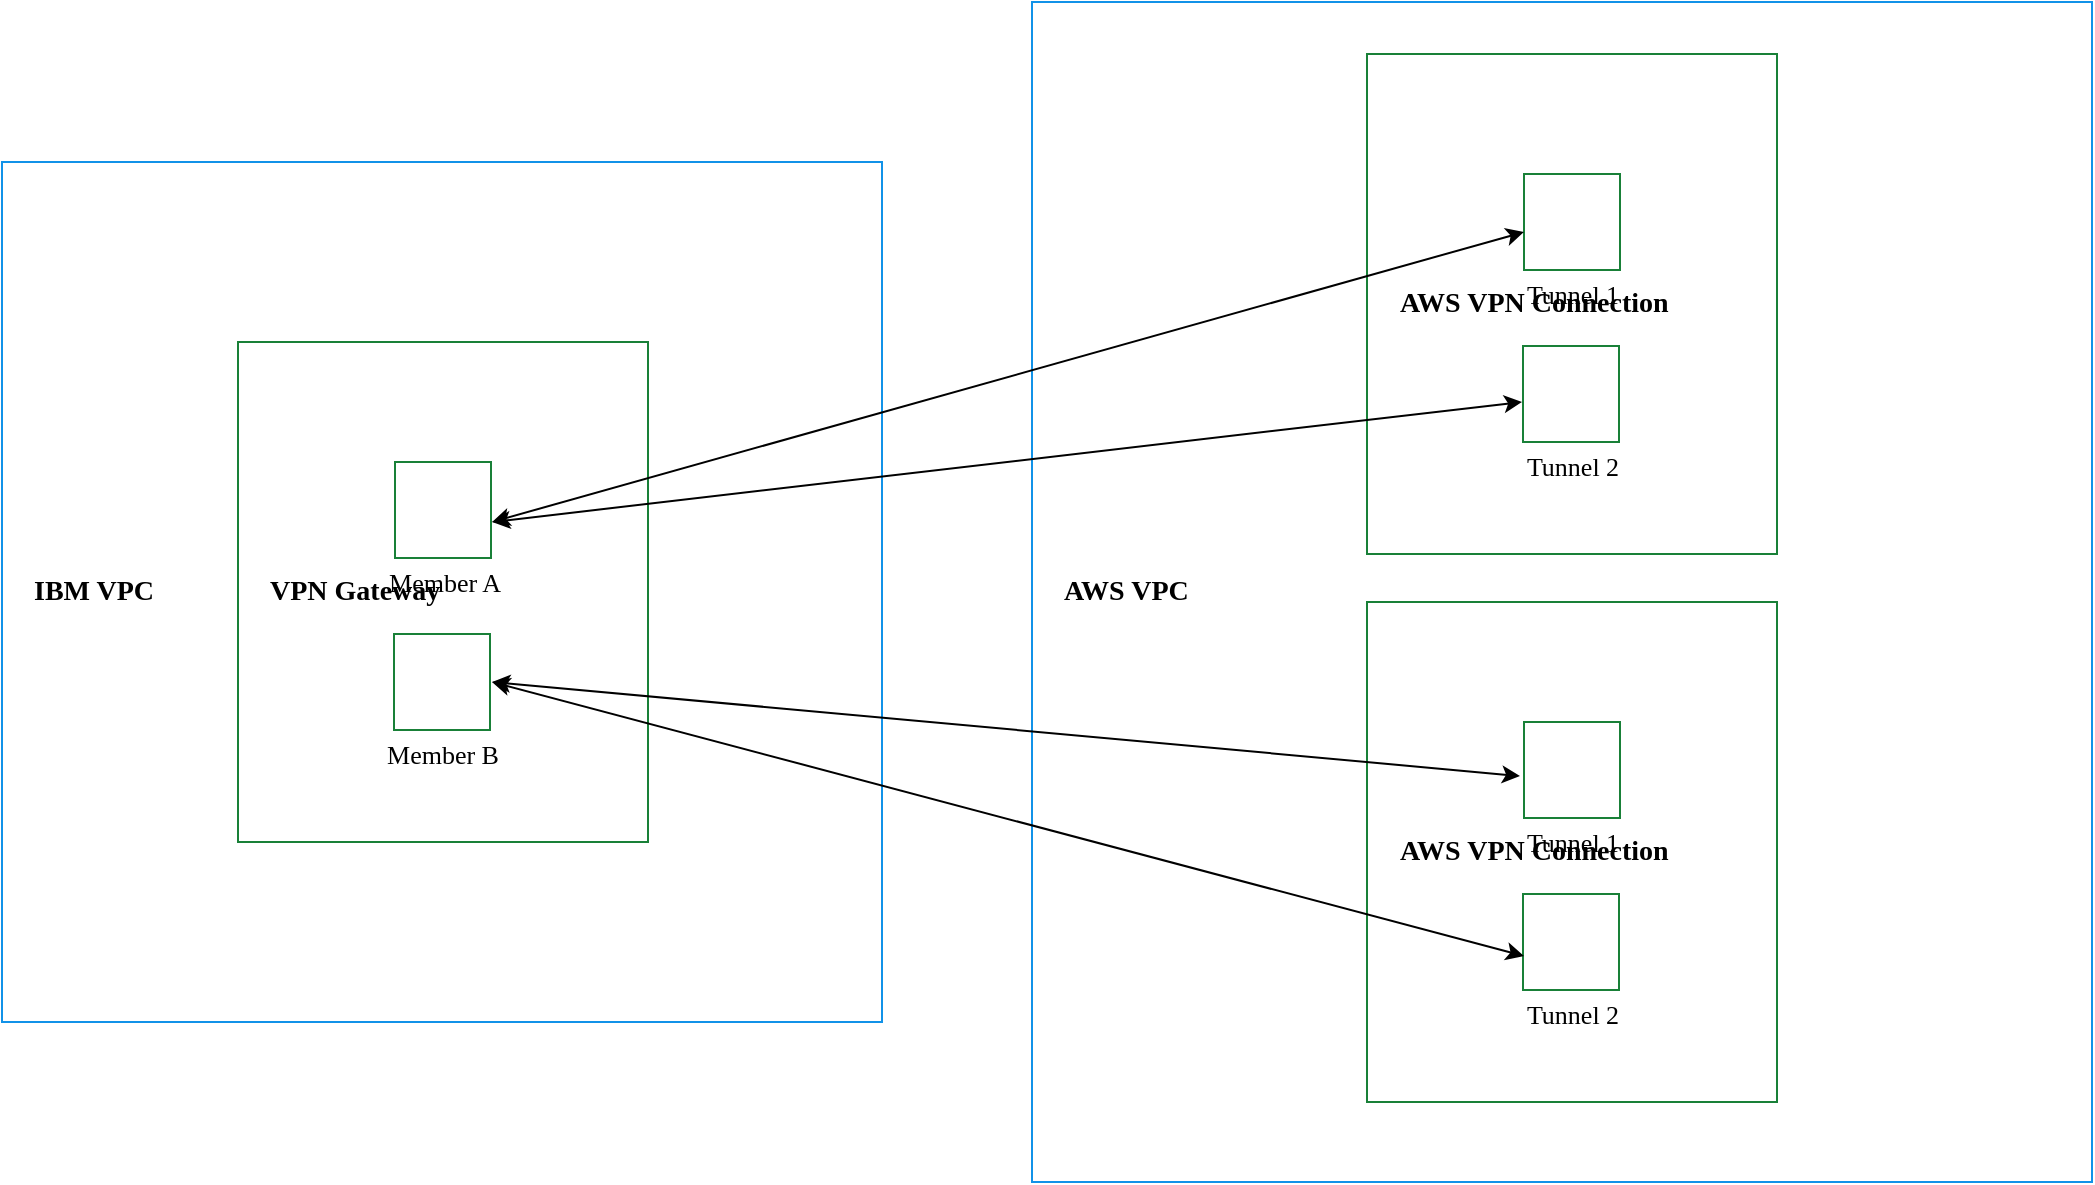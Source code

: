<mxfile version="20.5.0" type="device"><diagram id="Lvjj2H9h-YXVRaZvT09Y" name="Page-1"><mxGraphModel dx="2186" dy="877" grid="1" gridSize="10" guides="1" tooltips="1" connect="1" arrows="1" fold="1" page="1" pageScale="1" pageWidth="850" pageHeight="1100" math="0" shadow="0"><root><mxCell id="0"/><mxCell id="1" parent="0"/><UserObject placeholders="1" label="&lt;b style='font-weight:600'&gt;%Primary-Label%&lt;/b&gt;&lt;br&gt;%Secondary-Text%" Badge-Text="" Icon-Name="virtual-private-cloud--alt" Primary-Label="IBM VPC" Secondary-Text="" id="27vZGXc354rtOcrTsDSD-5"><mxCell style="shape=mxgraph.ibm.base;ibmType=groupp;ibmLayout=expanded;strokeColor=#1192e8;fillColor=default;html=1;metaEdit=1;whiteSpace=wrap;fontFamily=IBM Plex Sans;fontSize=14;image=;align=left;verticalAlign=middle;labelPosition=center;verticalLabelPosition=middle;spacing=0;spacingLeft=16;spacingRight=16;spacingTop=0;spacingBottom=0;container=1;collapsible=0;expand=0;recursiveResize=0;" parent="1" vertex="1"><mxGeometry x="-645" y="140" width="440" height="430" as="geometry"/></mxCell></UserObject><UserObject placeholders="1" label="&lt;b style='font-weight:600'&gt;%Primary-Label%&lt;/b&gt;&lt;br&gt;%Secondary-Text%" Badge-Text="" Icon-Name="autoscaling" Primary-Label="VPN Gateway" Secondary-Text="" id="7mZ4OU9tVgu8kRNqMzKB-4"><mxCell style="shape=mxgraph.ibm.base;ibmType=groupp;ibmLayout=expanded;strokeColor=#198038;fillColor=default;html=1;metaEdit=1;whiteSpace=wrap;fontFamily=IBM Plex Sans;fontSize=14;image=;align=left;verticalAlign=middle;labelPosition=center;verticalLabelPosition=middle;spacing=0;spacingLeft=16;spacingRight=16;spacingTop=0;spacingBottom=0;container=1;collapsible=0;expand=0;recursiveResize=0;" parent="27vZGXc354rtOcrTsDSD-5" vertex="1"><mxGeometry x="118" y="90" width="205" height="250" as="geometry"/></mxCell></UserObject><UserObject placeholders="1" label="&lt;span style=&quot;font-size: 13px;&quot;&gt;%Primary-Label%&lt;/span&gt;&lt;br style=&quot;font-size: 13px;&quot;&gt;%Secondary-Text%" Badge-Text="" Icon-Name="instance--virtual" Primary-Label="Member A" Secondary-Text="" id="7mZ4OU9tVgu8kRNqMzKB-5"><mxCell style="shape=mxgraph.ibm.base;ibmType=nodep;ibmLayout=collapsed;strokeColor=#198038;fillColor=none;html=1;metaEdit=1;fontFamily=IBM Plex Sans;fontSize=13;image=;align=center;verticalAlign=top;labelPosition=center;verticalLabelPosition=bottom;spacing=0;spacingLeft=16;spacingRight=16;spacingTop=0;spacingBottom=4;fontStyle=0" parent="7mZ4OU9tVgu8kRNqMzKB-4" vertex="1"><mxGeometry x="78.5" y="60" width="48" height="48" as="geometry"/></mxCell></UserObject><UserObject placeholders="1" label="&lt;span style=&quot;font-size: 13px;&quot;&gt;%Primary-Label%&lt;/span&gt;&lt;br style=&quot;font-size: 13px;&quot;&gt;%Secondary-Text%" Badge-Text="" Icon-Name="instance--virtual" Primary-Label="Member B" Secondary-Text="" id="7mZ4OU9tVgu8kRNqMzKB-6"><mxCell style="shape=mxgraph.ibm.base;ibmType=nodep;ibmLayout=collapsed;strokeColor=#198038;fillColor=none;html=1;metaEdit=1;fontFamily=IBM Plex Sans;fontSize=13;image=;align=center;verticalAlign=top;labelPosition=center;verticalLabelPosition=bottom;spacing=0;spacingLeft=16;spacingRight=16;spacingTop=0;spacingBottom=4;fontStyle=0" parent="7mZ4OU9tVgu8kRNqMzKB-4" vertex="1"><mxGeometry x="78" y="146" width="48" height="48" as="geometry"/></mxCell></UserObject><UserObject placeholders="1" label="&lt;b style='font-weight:600'&gt;%Primary-Label%&lt;/b&gt;&lt;br&gt;%Secondary-Text%" Badge-Text="" Icon-Name="virtual-private-cloud--alt" Primary-Label="AWS VPC" Secondary-Text="" id="7mZ4OU9tVgu8kRNqMzKB-7"><mxCell style="shape=mxgraph.ibm.base;ibmType=groupp;ibmLayout=expanded;strokeColor=#1192e8;fillColor=default;html=1;metaEdit=1;whiteSpace=wrap;fontFamily=IBM Plex Sans;fontSize=14;image=;align=left;verticalAlign=middle;labelPosition=center;verticalLabelPosition=middle;spacing=0;spacingLeft=16;spacingRight=16;spacingTop=0;spacingBottom=0;container=1;collapsible=0;expand=0;recursiveResize=0;" parent="1" vertex="1"><mxGeometry x="-130" y="60" width="530" height="590" as="geometry"/></mxCell></UserObject><UserObject placeholders="1" label="&lt;b style='font-weight:600'&gt;%Primary-Label%&lt;/b&gt;&lt;br&gt;%Secondary-Text%" Badge-Text="" Icon-Name="autoscaling" Primary-Label="AWS VPN Connection" Secondary-Text="" id="7mZ4OU9tVgu8kRNqMzKB-8"><mxCell style="shape=mxgraph.ibm.base;ibmType=groupp;ibmLayout=expanded;strokeColor=#198038;fillColor=default;html=1;metaEdit=1;whiteSpace=wrap;fontFamily=IBM Plex Sans;fontSize=14;image=;align=left;verticalAlign=middle;labelPosition=center;verticalLabelPosition=middle;spacing=0;spacingLeft=16;spacingRight=16;spacingTop=0;spacingBottom=0;container=1;collapsible=0;expand=0;recursiveResize=0;" parent="7mZ4OU9tVgu8kRNqMzKB-7" vertex="1"><mxGeometry x="167.5" y="26" width="205" height="250" as="geometry"/></mxCell></UserObject><UserObject placeholders="1" label="&lt;span style=&quot;font-size: 13px;&quot;&gt;%Primary-Label%&lt;/span&gt;&lt;br style=&quot;font-size: 13px;&quot;&gt;%Secondary-Text%" Badge-Text="" Icon-Name="instance--virtual" Primary-Label="Tunnel 1" Secondary-Text="" id="7mZ4OU9tVgu8kRNqMzKB-9"><mxCell style="shape=mxgraph.ibm.base;ibmType=nodep;ibmLayout=collapsed;strokeColor=#198038;fillColor=none;html=1;metaEdit=1;fontFamily=IBM Plex Sans;fontSize=13;image=;align=center;verticalAlign=top;labelPosition=center;verticalLabelPosition=bottom;spacing=0;spacingLeft=16;spacingRight=16;spacingTop=0;spacingBottom=4;fontStyle=0" parent="7mZ4OU9tVgu8kRNqMzKB-8" vertex="1"><mxGeometry x="78.5" y="60" width="48" height="48" as="geometry"/></mxCell></UserObject><UserObject placeholders="1" label="&lt;span style=&quot;font-size: 13px;&quot;&gt;%Primary-Label%&lt;/span&gt;&lt;br style=&quot;font-size: 13px;&quot;&gt;%Secondary-Text%" Badge-Text="" Icon-Name="instance--virtual" Primary-Label="Tunnel 2" Secondary-Text="" id="7mZ4OU9tVgu8kRNqMzKB-10"><mxCell style="shape=mxgraph.ibm.base;ibmType=nodep;ibmLayout=collapsed;strokeColor=#198038;fillColor=none;html=1;metaEdit=1;fontFamily=IBM Plex Sans;fontSize=13;image=;align=center;verticalAlign=top;labelPosition=center;verticalLabelPosition=bottom;spacing=0;spacingLeft=16;spacingRight=16;spacingTop=0;spacingBottom=4;fontStyle=0" parent="7mZ4OU9tVgu8kRNqMzKB-8" vertex="1"><mxGeometry x="78" y="146" width="48" height="48" as="geometry"/></mxCell></UserObject><UserObject placeholders="1" label="&lt;b style='font-weight:600'&gt;%Primary-Label%&lt;/b&gt;&lt;br&gt;%Secondary-Text%" Badge-Text="" Icon-Name="autoscaling" Primary-Label="AWS VPN Connection" Secondary-Text="" id="7mZ4OU9tVgu8kRNqMzKB-11"><mxCell style="shape=mxgraph.ibm.base;ibmType=groupp;ibmLayout=expanded;strokeColor=#198038;fillColor=default;html=1;metaEdit=1;whiteSpace=wrap;fontFamily=IBM Plex Sans;fontSize=14;image=;align=left;verticalAlign=middle;labelPosition=center;verticalLabelPosition=middle;spacing=0;spacingLeft=16;spacingRight=16;spacingTop=0;spacingBottom=0;container=1;collapsible=0;expand=0;recursiveResize=0;" parent="7mZ4OU9tVgu8kRNqMzKB-7" vertex="1"><mxGeometry x="167.5" y="300" width="205" height="250" as="geometry"/></mxCell></UserObject><UserObject placeholders="1" label="&lt;span style=&quot;font-size: 13px;&quot;&gt;%Primary-Label%&lt;/span&gt;&lt;br style=&quot;font-size: 13px;&quot;&gt;%Secondary-Text%" Badge-Text="" Icon-Name="instance--virtual" Primary-Label="Tunnel 1" Secondary-Text="" id="7mZ4OU9tVgu8kRNqMzKB-12"><mxCell style="shape=mxgraph.ibm.base;ibmType=nodep;ibmLayout=collapsed;strokeColor=#198038;fillColor=none;html=1;metaEdit=1;fontFamily=IBM Plex Sans;fontSize=13;image=;align=center;verticalAlign=top;labelPosition=center;verticalLabelPosition=bottom;spacing=0;spacingLeft=16;spacingRight=16;spacingTop=0;spacingBottom=4;fontStyle=0" parent="7mZ4OU9tVgu8kRNqMzKB-11" vertex="1"><mxGeometry x="78.5" y="60" width="48" height="48" as="geometry"/></mxCell></UserObject><UserObject placeholders="1" label="&lt;span style=&quot;font-size: 13px;&quot;&gt;%Primary-Label%&lt;/span&gt;&lt;br style=&quot;font-size: 13px;&quot;&gt;%Secondary-Text%" Badge-Text="" Icon-Name="instance--virtual" Primary-Label="Tunnel 2" Secondary-Text="" id="7mZ4OU9tVgu8kRNqMzKB-13"><mxCell style="shape=mxgraph.ibm.base;ibmType=nodep;ibmLayout=collapsed;strokeColor=#198038;fillColor=none;html=1;metaEdit=1;fontFamily=IBM Plex Sans;fontSize=13;image=;align=center;verticalAlign=top;labelPosition=center;verticalLabelPosition=bottom;spacing=0;spacingLeft=16;spacingRight=16;spacingTop=0;spacingBottom=4;fontStyle=0" parent="7mZ4OU9tVgu8kRNqMzKB-11" vertex="1"><mxGeometry x="78" y="146" width="48" height="48" as="geometry"/></mxCell></UserObject><mxCell id="REEWP8q5PKbagH0nRi1x-1" value="" style="endArrow=classic;startArrow=classic;html=1;rounded=0;entryX=0;entryY=0.604;entryDx=0;entryDy=0;entryPerimeter=0;" edge="1" parent="1" target="7mZ4OU9tVgu8kRNqMzKB-9"><mxGeometry width="50" height="50" relative="1" as="geometry"><mxPoint x="-400" y="320" as="sourcePoint"/><mxPoint x="-150" y="430" as="targetPoint"/></mxGeometry></mxCell><mxCell id="REEWP8q5PKbagH0nRi1x-2" value="" style="endArrow=classic;startArrow=classic;html=1;rounded=0;entryX=-0.01;entryY=0.583;entryDx=0;entryDy=0;entryPerimeter=0;exitX=0.62;exitY=0.36;exitDx=0;exitDy=0;exitPerimeter=0;" edge="1" parent="1" source="7mZ4OU9tVgu8kRNqMzKB-4" target="7mZ4OU9tVgu8kRNqMzKB-10"><mxGeometry width="50" height="50" relative="1" as="geometry"><mxPoint x="-110" y="390" as="sourcePoint"/><mxPoint x="213.984" y="183.024" as="targetPoint"/></mxGeometry></mxCell><mxCell id="REEWP8q5PKbagH0nRi1x-3" value="" style="endArrow=classic;startArrow=classic;html=1;rounded=0;entryX=-0.042;entryY=0.563;entryDx=0;entryDy=0;entryPerimeter=0;exitX=0.62;exitY=0.68;exitDx=0;exitDy=0;exitPerimeter=0;" edge="1" parent="1" source="7mZ4OU9tVgu8kRNqMzKB-4" target="7mZ4OU9tVgu8kRNqMzKB-12"><mxGeometry width="50" height="50" relative="1" as="geometry"><mxPoint x="-389.9" y="330" as="sourcePoint"/><mxPoint x="215.02" y="269.984" as="targetPoint"/></mxGeometry></mxCell><mxCell id="REEWP8q5PKbagH0nRi1x-4" value="" style="endArrow=classic;startArrow=classic;html=1;rounded=0;entryX=0.01;entryY=0.646;entryDx=0;entryDy=0;entryPerimeter=0;" edge="1" parent="1" target="7mZ4OU9tVgu8kRNqMzKB-13"><mxGeometry width="50" height="50" relative="1" as="geometry"><mxPoint x="-400" y="400" as="sourcePoint"/><mxPoint x="213.984" y="457.024" as="targetPoint"/></mxGeometry></mxCell></root></mxGraphModel></diagram></mxfile>
